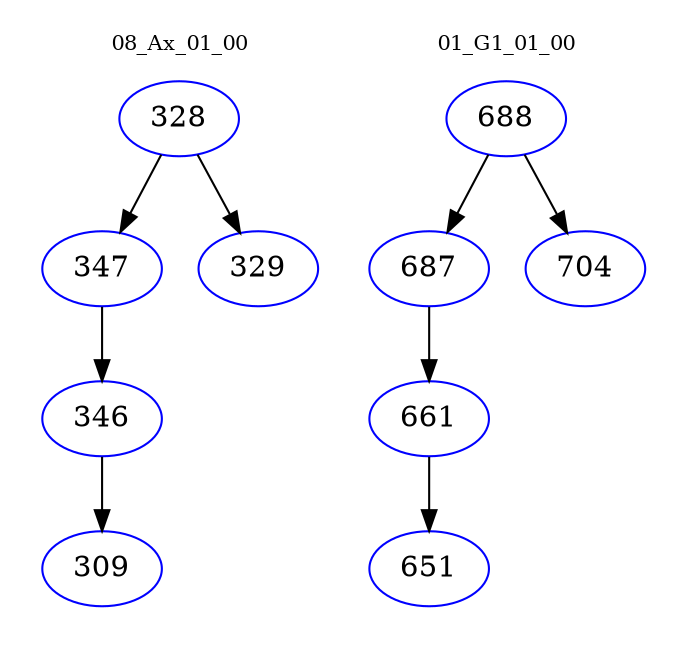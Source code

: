 digraph{
subgraph cluster_0 {
color = white
label = "08_Ax_01_00";
fontsize=10;
T0_328 [label="328", color="blue"]
T0_328 -> T0_347 [color="black"]
T0_347 [label="347", color="blue"]
T0_347 -> T0_346 [color="black"]
T0_346 [label="346", color="blue"]
T0_346 -> T0_309 [color="black"]
T0_309 [label="309", color="blue"]
T0_328 -> T0_329 [color="black"]
T0_329 [label="329", color="blue"]
}
subgraph cluster_1 {
color = white
label = "01_G1_01_00";
fontsize=10;
T1_688 [label="688", color="blue"]
T1_688 -> T1_687 [color="black"]
T1_687 [label="687", color="blue"]
T1_687 -> T1_661 [color="black"]
T1_661 [label="661", color="blue"]
T1_661 -> T1_651 [color="black"]
T1_651 [label="651", color="blue"]
T1_688 -> T1_704 [color="black"]
T1_704 [label="704", color="blue"]
}
}

